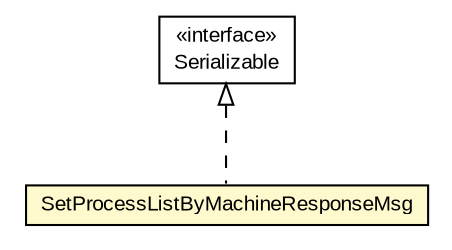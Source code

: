 #!/usr/local/bin/dot
#
# Class diagram 
# Generated by UMLGraph version R5_6-24-gf6e263 (http://www.umlgraph.org/)
#

digraph G {
	edge [fontname="arial",fontsize=10,labelfontname="arial",labelfontsize=10];
	node [fontname="arial",fontsize=10,shape=plaintext];
	nodesep=0.25;
	ranksep=0.5;
	// org.miloss.fgsms.services.interfaces.policyconfiguration.SetProcessListByMachineResponseMsg
	c371096 [label=<<table title="org.miloss.fgsms.services.interfaces.policyconfiguration.SetProcessListByMachineResponseMsg" border="0" cellborder="1" cellspacing="0" cellpadding="2" port="p" bgcolor="lemonChiffon" href="./SetProcessListByMachineResponseMsg.html">
		<tr><td><table border="0" cellspacing="0" cellpadding="1">
<tr><td align="center" balign="center"> SetProcessListByMachineResponseMsg </td></tr>
		</table></td></tr>
		</table>>, URL="./SetProcessListByMachineResponseMsg.html", fontname="arial", fontcolor="black", fontsize=10.0];
	//org.miloss.fgsms.services.interfaces.policyconfiguration.SetProcessListByMachineResponseMsg implements java.io.Serializable
	c371456:p -> c371096:p [dir=back,arrowtail=empty,style=dashed];
	// java.io.Serializable
	c371456 [label=<<table title="java.io.Serializable" border="0" cellborder="1" cellspacing="0" cellpadding="2" port="p" href="http://java.sun.com/j2se/1.4.2/docs/api/java/io/Serializable.html">
		<tr><td><table border="0" cellspacing="0" cellpadding="1">
<tr><td align="center" balign="center"> &#171;interface&#187; </td></tr>
<tr><td align="center" balign="center"> Serializable </td></tr>
		</table></td></tr>
		</table>>, URL="http://java.sun.com/j2se/1.4.2/docs/api/java/io/Serializable.html", fontname="arial", fontcolor="black", fontsize=10.0];
}


